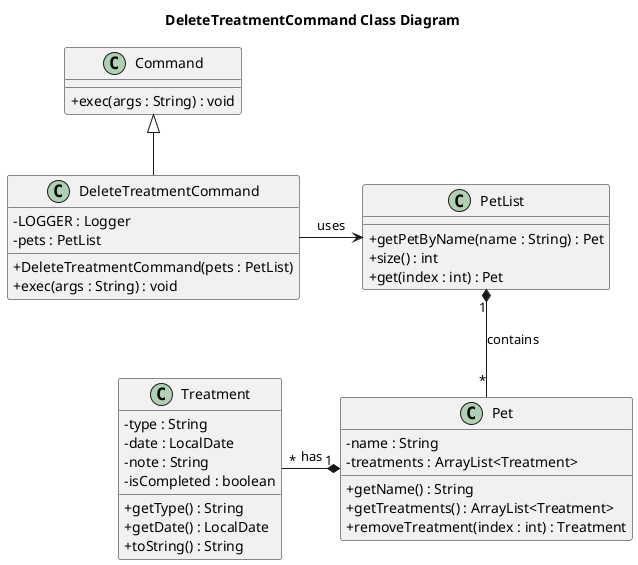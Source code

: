 @startuml
skinparam classAttributeIconSize 0
title DeleteTreatmentCommand Class Diagram

class DeleteTreatmentCommand {
    - LOGGER : Logger
    - pets : PetList
    + DeleteTreatmentCommand(pets : PetList)
    + exec(args : String) : void
}

class Command {
    + exec(args : String) : void
}

class PetList {
    + getPetByName(name : String) : Pet
    + size() : int
    + get(index : int) : Pet
}

class Pet {
    - name : String
    - treatments : ArrayList<Treatment>
    + getName() : String
    + getTreatments() : ArrayList<Treatment>
    + removeTreatment(index : int) : Treatment
}

class Treatment {
    - type : String
    - date : LocalDate
    - note : String
    - isCompleted : boolean
    + getType() : String
    + getDate() : LocalDate
    + toString() : String
}

Command <|-- DeleteTreatmentCommand
DeleteTreatmentCommand -right-> PetList : uses
PetList "1" *-- "*" Pet : contains
Pet "1" *-left- "*" Treatment : has

@enduml
